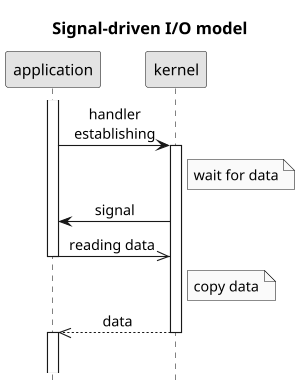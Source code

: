 @startuml
title Signal-driven I/O model
scale 1.1
hide footbox
skinparam monochrome true
skinparam defaultFontName Source Sans Pro
skinparam titleFontSize 15
skinparam sequenceMessageAlign center
activate application

application->kernel: handler\nestablishing
activate kernel
Note right of kernel: wait for data
kernel->application: signal
application->>kernel: reading data
deactivate application
Note right of kernel: copy data
kernel-->>application: data
deactivate kernel
activate application

||14||
kernel -[#white]->]
@enduml
